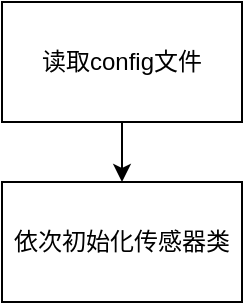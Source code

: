 <mxfile version="12.0.2" type="github" pages="1"><diagram id="cgaQMDVbOz5lVZI3aeGk" name="Page-1"><mxGraphModel dx="768" dy="1524" grid="1" gridSize="10" guides="1" tooltips="1" connect="1" arrows="1" fold="1" page="1" pageScale="1" pageWidth="850" pageHeight="1100" math="0" shadow="0"><root><mxCell id="0"/><mxCell id="1" parent="0"/><mxCell id="y7Dhic7Lw5Tm6FGqEOVz-3" value="" style="edgeStyle=orthogonalEdgeStyle;rounded=0;orthogonalLoop=1;jettySize=auto;html=1;" edge="1" parent="1" source="y7Dhic7Lw5Tm6FGqEOVz-1" target="y7Dhic7Lw5Tm6FGqEOVz-2"><mxGeometry relative="1" as="geometry"/></mxCell><mxCell id="y7Dhic7Lw5Tm6FGqEOVz-1" value="读取config文件" style="rounded=0;whiteSpace=wrap;html=1;" vertex="1" parent="1"><mxGeometry x="310" y="-340" width="120" height="60" as="geometry"/></mxCell><mxCell id="y7Dhic7Lw5Tm6FGqEOVz-2" value="依次初始化传感器类" style="rounded=0;whiteSpace=wrap;html=1;" vertex="1" parent="1"><mxGeometry x="310" y="-250" width="120" height="60" as="geometry"/></mxCell></root></mxGraphModel></diagram></mxfile>